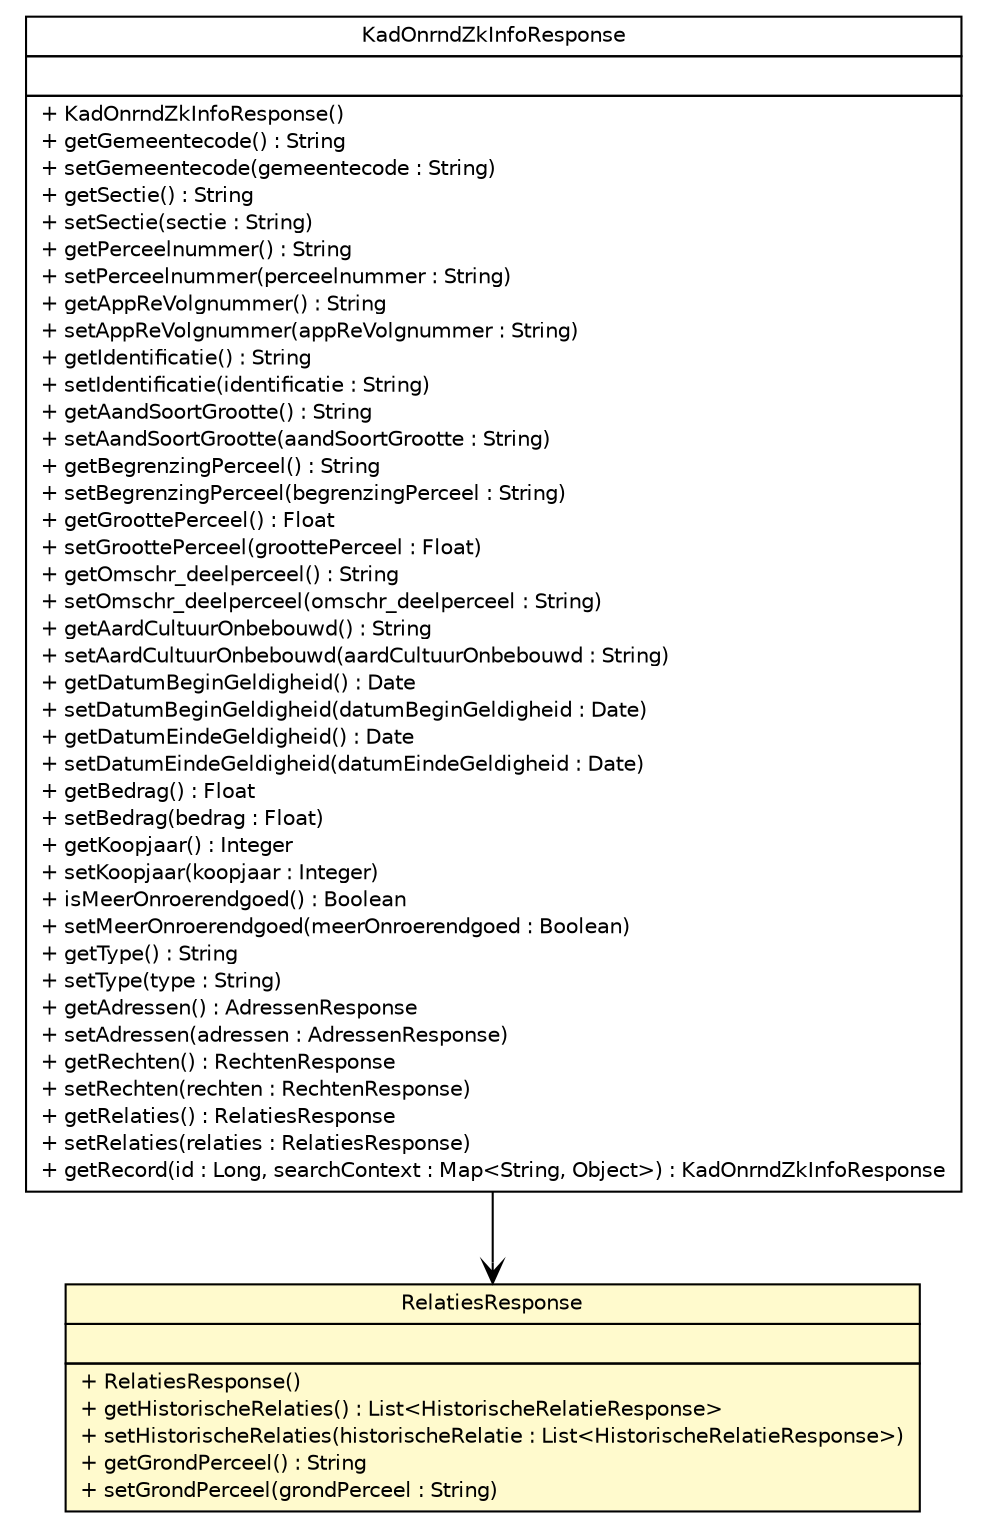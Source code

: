 #!/usr/local/bin/dot
#
# Class diagram 
# Generated by UMLGraph version R5_6-24-gf6e263 (http://www.umlgraph.org/)
#

digraph G {
	edge [fontname="Helvetica",fontsize=10,labelfontname="Helvetica",labelfontsize=10];
	node [fontname="Helvetica",fontsize=10,shape=plaintext];
	nodesep=0.25;
	ranksep=0.5;
	// nl.b3p.brmo.soap.brk.KadOnrndZkInfoResponse
	c1464 [label=<<table title="nl.b3p.brmo.soap.brk.KadOnrndZkInfoResponse" border="0" cellborder="1" cellspacing="0" cellpadding="2" port="p" href="./KadOnrndZkInfoResponse.html">
		<tr><td><table border="0" cellspacing="0" cellpadding="1">
<tr><td align="center" balign="center"> KadOnrndZkInfoResponse </td></tr>
		</table></td></tr>
		<tr><td><table border="0" cellspacing="0" cellpadding="1">
<tr><td align="left" balign="left">  </td></tr>
		</table></td></tr>
		<tr><td><table border="0" cellspacing="0" cellpadding="1">
<tr><td align="left" balign="left"> + KadOnrndZkInfoResponse() </td></tr>
<tr><td align="left" balign="left"> + getGemeentecode() : String </td></tr>
<tr><td align="left" balign="left"> + setGemeentecode(gemeentecode : String) </td></tr>
<tr><td align="left" balign="left"> + getSectie() : String </td></tr>
<tr><td align="left" balign="left"> + setSectie(sectie : String) </td></tr>
<tr><td align="left" balign="left"> + getPerceelnummer() : String </td></tr>
<tr><td align="left" balign="left"> + setPerceelnummer(perceelnummer : String) </td></tr>
<tr><td align="left" balign="left"> + getAppReVolgnummer() : String </td></tr>
<tr><td align="left" balign="left"> + setAppReVolgnummer(appReVolgnummer : String) </td></tr>
<tr><td align="left" balign="left"> + getIdentificatie() : String </td></tr>
<tr><td align="left" balign="left"> + setIdentificatie(identificatie : String) </td></tr>
<tr><td align="left" balign="left"> + getAandSoortGrootte() : String </td></tr>
<tr><td align="left" balign="left"> + setAandSoortGrootte(aandSoortGrootte : String) </td></tr>
<tr><td align="left" balign="left"> + getBegrenzingPerceel() : String </td></tr>
<tr><td align="left" balign="left"> + setBegrenzingPerceel(begrenzingPerceel : String) </td></tr>
<tr><td align="left" balign="left"> + getGroottePerceel() : Float </td></tr>
<tr><td align="left" balign="left"> + setGroottePerceel(groottePerceel : Float) </td></tr>
<tr><td align="left" balign="left"> + getOmschr_deelperceel() : String </td></tr>
<tr><td align="left" balign="left"> + setOmschr_deelperceel(omschr_deelperceel : String) </td></tr>
<tr><td align="left" balign="left"> + getAardCultuurOnbebouwd() : String </td></tr>
<tr><td align="left" balign="left"> + setAardCultuurOnbebouwd(aardCultuurOnbebouwd : String) </td></tr>
<tr><td align="left" balign="left"> + getDatumBeginGeldigheid() : Date </td></tr>
<tr><td align="left" balign="left"> + setDatumBeginGeldigheid(datumBeginGeldigheid : Date) </td></tr>
<tr><td align="left" balign="left"> + getDatumEindeGeldigheid() : Date </td></tr>
<tr><td align="left" balign="left"> + setDatumEindeGeldigheid(datumEindeGeldigheid : Date) </td></tr>
<tr><td align="left" balign="left"> + getBedrag() : Float </td></tr>
<tr><td align="left" balign="left"> + setBedrag(bedrag : Float) </td></tr>
<tr><td align="left" balign="left"> + getKoopjaar() : Integer </td></tr>
<tr><td align="left" balign="left"> + setKoopjaar(koopjaar : Integer) </td></tr>
<tr><td align="left" balign="left"> + isMeerOnroerendgoed() : Boolean </td></tr>
<tr><td align="left" balign="left"> + setMeerOnroerendgoed(meerOnroerendgoed : Boolean) </td></tr>
<tr><td align="left" balign="left"> + getType() : String </td></tr>
<tr><td align="left" balign="left"> + setType(type : String) </td></tr>
<tr><td align="left" balign="left"> + getAdressen() : AdressenResponse </td></tr>
<tr><td align="left" balign="left"> + setAdressen(adressen : AdressenResponse) </td></tr>
<tr><td align="left" balign="left"> + getRechten() : RechtenResponse </td></tr>
<tr><td align="left" balign="left"> + setRechten(rechten : RechtenResponse) </td></tr>
<tr><td align="left" balign="left"> + getRelaties() : RelatiesResponse </td></tr>
<tr><td align="left" balign="left"> + setRelaties(relaties : RelatiesResponse) </td></tr>
<tr><td align="left" balign="left"> + getRecord(id : Long, searchContext : Map&lt;String, Object&gt;) : KadOnrndZkInfoResponse </td></tr>
		</table></td></tr>
		</table>>, URL="./KadOnrndZkInfoResponse.html", fontname="Helvetica", fontcolor="black", fontsize=10.0];
	// nl.b3p.brmo.soap.brk.RelatiesResponse
	c1466 [label=<<table title="nl.b3p.brmo.soap.brk.RelatiesResponse" border="0" cellborder="1" cellspacing="0" cellpadding="2" port="p" bgcolor="lemonChiffon" href="./RelatiesResponse.html">
		<tr><td><table border="0" cellspacing="0" cellpadding="1">
<tr><td align="center" balign="center"> RelatiesResponse </td></tr>
		</table></td></tr>
		<tr><td><table border="0" cellspacing="0" cellpadding="1">
<tr><td align="left" balign="left">  </td></tr>
		</table></td></tr>
		<tr><td><table border="0" cellspacing="0" cellpadding="1">
<tr><td align="left" balign="left"> + RelatiesResponse() </td></tr>
<tr><td align="left" balign="left"> + getHistorischeRelaties() : List&lt;HistorischeRelatieResponse&gt; </td></tr>
<tr><td align="left" balign="left"> + setHistorischeRelaties(historischeRelatie : List&lt;HistorischeRelatieResponse&gt;) </td></tr>
<tr><td align="left" balign="left"> + getGrondPerceel() : String </td></tr>
<tr><td align="left" balign="left"> + setGrondPerceel(grondPerceel : String) </td></tr>
		</table></td></tr>
		</table>>, URL="./RelatiesResponse.html", fontname="Helvetica", fontcolor="black", fontsize=10.0];
	// nl.b3p.brmo.soap.brk.KadOnrndZkInfoResponse NAVASSOC nl.b3p.brmo.soap.brk.RelatiesResponse
	c1464:p -> c1466:p [taillabel="", label="", headlabel="", fontname="Helvetica", fontcolor="black", fontsize=10.0, color="black", arrowhead=open];
}

